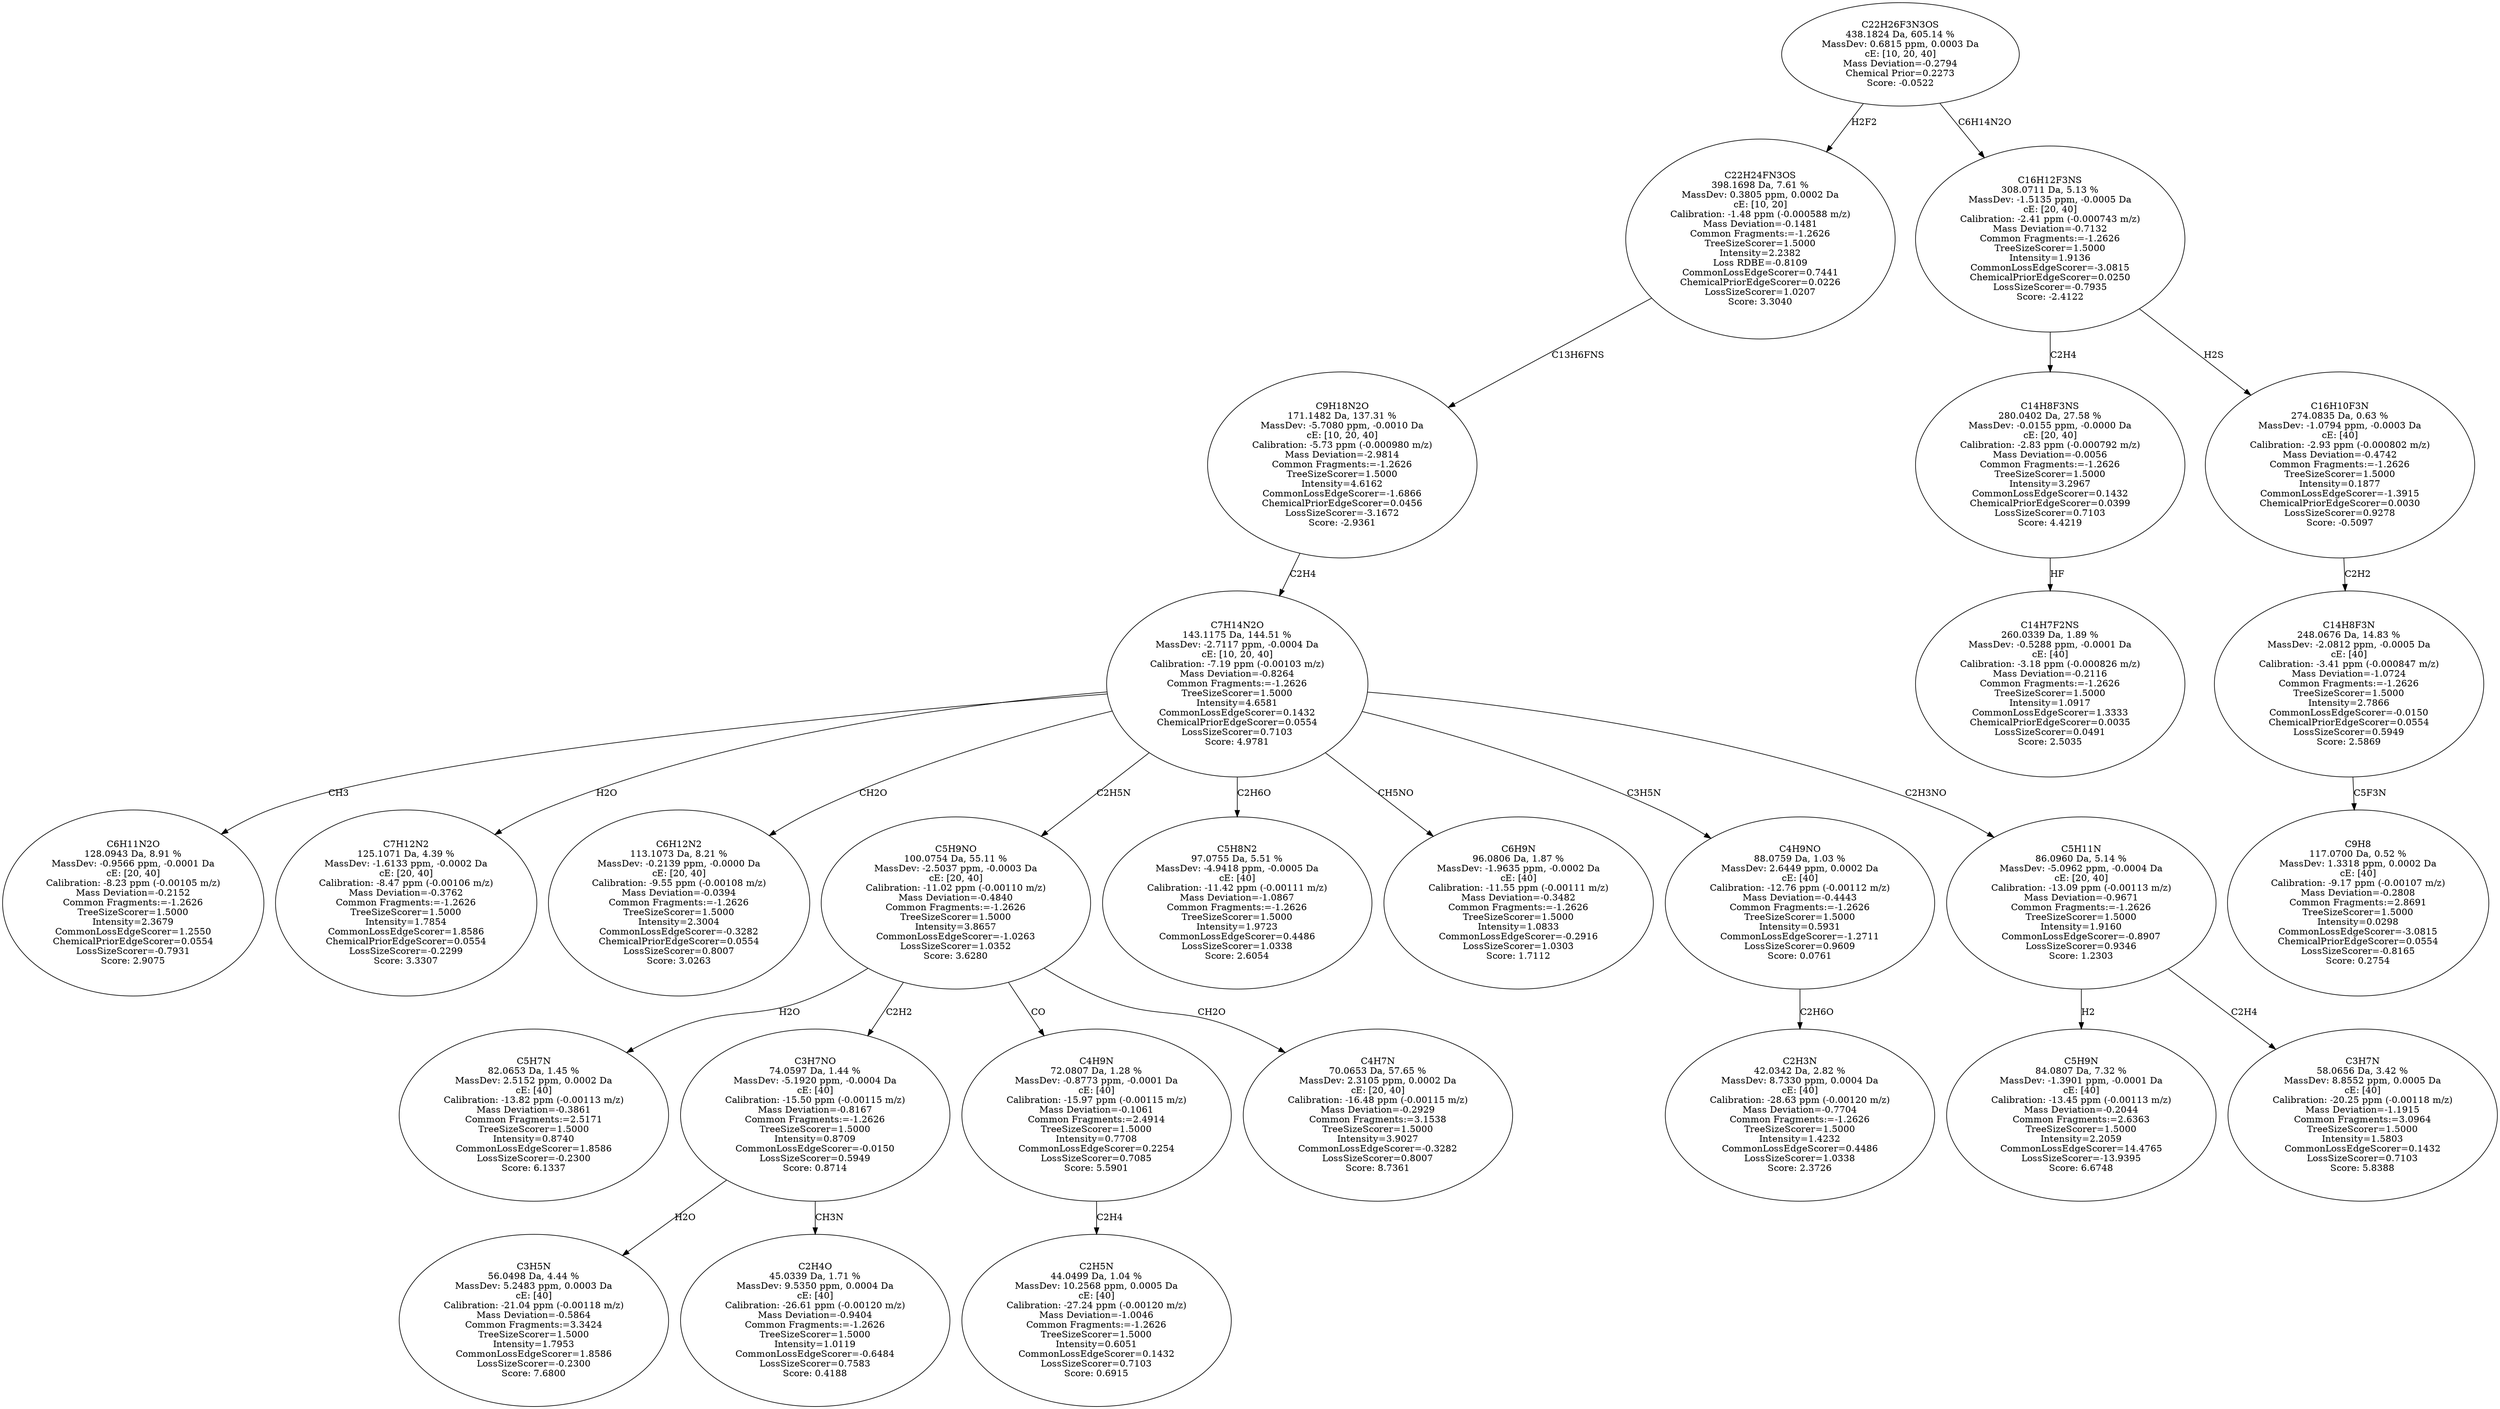 strict digraph {
v1 [label="C6H11N2O\n128.0943 Da, 8.91 %\nMassDev: -0.9566 ppm, -0.0001 Da\ncE: [20, 40]\nCalibration: -8.23 ppm (-0.00105 m/z)\nMass Deviation=-0.2152\nCommon Fragments:=-1.2626\nTreeSizeScorer=1.5000\nIntensity=2.3679\nCommonLossEdgeScorer=1.2550\nChemicalPriorEdgeScorer=0.0554\nLossSizeScorer=-0.7931\nScore: 2.9075"];
v2 [label="C7H12N2\n125.1071 Da, 4.39 %\nMassDev: -1.6133 ppm, -0.0002 Da\ncE: [20, 40]\nCalibration: -8.47 ppm (-0.00106 m/z)\nMass Deviation=-0.3762\nCommon Fragments:=-1.2626\nTreeSizeScorer=1.5000\nIntensity=1.7854\nCommonLossEdgeScorer=1.8586\nChemicalPriorEdgeScorer=0.0554\nLossSizeScorer=-0.2299\nScore: 3.3307"];
v3 [label="C6H12N2\n113.1073 Da, 8.21 %\nMassDev: -0.2139 ppm, -0.0000 Da\ncE: [20, 40]\nCalibration: -9.55 ppm (-0.00108 m/z)\nMass Deviation=-0.0394\nCommon Fragments:=-1.2626\nTreeSizeScorer=1.5000\nIntensity=2.3004\nCommonLossEdgeScorer=-0.3282\nChemicalPriorEdgeScorer=0.0554\nLossSizeScorer=0.8007\nScore: 3.0263"];
v4 [label="C5H7N\n82.0653 Da, 1.45 %\nMassDev: 2.5152 ppm, 0.0002 Da\ncE: [40]\nCalibration: -13.82 ppm (-0.00113 m/z)\nMass Deviation=-0.3861\nCommon Fragments:=2.5171\nTreeSizeScorer=1.5000\nIntensity=0.8740\nCommonLossEdgeScorer=1.8586\nLossSizeScorer=-0.2300\nScore: 6.1337"];
v5 [label="C3H5N\n56.0498 Da, 4.44 %\nMassDev: 5.2483 ppm, 0.0003 Da\ncE: [40]\nCalibration: -21.04 ppm (-0.00118 m/z)\nMass Deviation=-0.5864\nCommon Fragments:=3.3424\nTreeSizeScorer=1.5000\nIntensity=1.7953\nCommonLossEdgeScorer=1.8586\nLossSizeScorer=-0.2300\nScore: 7.6800"];
v6 [label="C2H4O\n45.0339 Da, 1.71 %\nMassDev: 9.5350 ppm, 0.0004 Da\ncE: [40]\nCalibration: -26.61 ppm (-0.00120 m/z)\nMass Deviation=-0.9404\nCommon Fragments:=-1.2626\nTreeSizeScorer=1.5000\nIntensity=1.0119\nCommonLossEdgeScorer=-0.6484\nLossSizeScorer=0.7583\nScore: 0.4188"];
v7 [label="C3H7NO\n74.0597 Da, 1.44 %\nMassDev: -5.1920 ppm, -0.0004 Da\ncE: [40]\nCalibration: -15.50 ppm (-0.00115 m/z)\nMass Deviation=-0.8167\nCommon Fragments:=-1.2626\nTreeSizeScorer=1.5000\nIntensity=0.8709\nCommonLossEdgeScorer=-0.0150\nLossSizeScorer=0.5949\nScore: 0.8714"];
v8 [label="C2H5N\n44.0499 Da, 1.04 %\nMassDev: 10.2568 ppm, 0.0005 Da\ncE: [40]\nCalibration: -27.24 ppm (-0.00120 m/z)\nMass Deviation=-1.0046\nCommon Fragments:=-1.2626\nTreeSizeScorer=1.5000\nIntensity=0.6051\nCommonLossEdgeScorer=0.1432\nLossSizeScorer=0.7103\nScore: 0.6915"];
v9 [label="C4H9N\n72.0807 Da, 1.28 %\nMassDev: -0.8773 ppm, -0.0001 Da\ncE: [40]\nCalibration: -15.97 ppm (-0.00115 m/z)\nMass Deviation=-0.1061\nCommon Fragments:=2.4914\nTreeSizeScorer=1.5000\nIntensity=0.7708\nCommonLossEdgeScorer=0.2254\nLossSizeScorer=0.7085\nScore: 5.5901"];
v10 [label="C4H7N\n70.0653 Da, 57.65 %\nMassDev: 2.3105 ppm, 0.0002 Da\ncE: [20, 40]\nCalibration: -16.48 ppm (-0.00115 m/z)\nMass Deviation=-0.2929\nCommon Fragments:=3.1538\nTreeSizeScorer=1.5000\nIntensity=3.9027\nCommonLossEdgeScorer=-0.3282\nLossSizeScorer=0.8007\nScore: 8.7361"];
v11 [label="C5H9NO\n100.0754 Da, 55.11 %\nMassDev: -2.5037 ppm, -0.0003 Da\ncE: [20, 40]\nCalibration: -11.02 ppm (-0.00110 m/z)\nMass Deviation=-0.4840\nCommon Fragments:=-1.2626\nTreeSizeScorer=1.5000\nIntensity=3.8657\nCommonLossEdgeScorer=-1.0263\nLossSizeScorer=1.0352\nScore: 3.6280"];
v12 [label="C5H8N2\n97.0755 Da, 5.51 %\nMassDev: -4.9418 ppm, -0.0005 Da\ncE: [40]\nCalibration: -11.42 ppm (-0.00111 m/z)\nMass Deviation=-1.0867\nCommon Fragments:=-1.2626\nTreeSizeScorer=1.5000\nIntensity=1.9723\nCommonLossEdgeScorer=0.4486\nLossSizeScorer=1.0338\nScore: 2.6054"];
v13 [label="C6H9N\n96.0806 Da, 1.87 %\nMassDev: -1.9635 ppm, -0.0002 Da\ncE: [40]\nCalibration: -11.55 ppm (-0.00111 m/z)\nMass Deviation=-0.3482\nCommon Fragments:=-1.2626\nTreeSizeScorer=1.5000\nIntensity=1.0833\nCommonLossEdgeScorer=-0.2916\nLossSizeScorer=1.0303\nScore: 1.7112"];
v14 [label="C2H3N\n42.0342 Da, 2.82 %\nMassDev: 8.7330 ppm, 0.0004 Da\ncE: [40]\nCalibration: -28.63 ppm (-0.00120 m/z)\nMass Deviation=-0.7704\nCommon Fragments:=-1.2626\nTreeSizeScorer=1.5000\nIntensity=1.4232\nCommonLossEdgeScorer=0.4486\nLossSizeScorer=1.0338\nScore: 2.3726"];
v15 [label="C4H9NO\n88.0759 Da, 1.03 %\nMassDev: 2.6449 ppm, 0.0002 Da\ncE: [40]\nCalibration: -12.76 ppm (-0.00112 m/z)\nMass Deviation=-0.4443\nCommon Fragments:=-1.2626\nTreeSizeScorer=1.5000\nIntensity=0.5931\nCommonLossEdgeScorer=-1.2711\nLossSizeScorer=0.9609\nScore: 0.0761"];
v16 [label="C5H9N\n84.0807 Da, 7.32 %\nMassDev: -1.3901 ppm, -0.0001 Da\ncE: [40]\nCalibration: -13.45 ppm (-0.00113 m/z)\nMass Deviation=-0.2044\nCommon Fragments:=2.6363\nTreeSizeScorer=1.5000\nIntensity=2.2059\nCommonLossEdgeScorer=14.4765\nLossSizeScorer=-13.9395\nScore: 6.6748"];
v17 [label="C3H7N\n58.0656 Da, 3.42 %\nMassDev: 8.8552 ppm, 0.0005 Da\ncE: [40]\nCalibration: -20.25 ppm (-0.00118 m/z)\nMass Deviation=-1.1915\nCommon Fragments:=3.0964\nTreeSizeScorer=1.5000\nIntensity=1.5803\nCommonLossEdgeScorer=0.1432\nLossSizeScorer=0.7103\nScore: 5.8388"];
v18 [label="C5H11N\n86.0960 Da, 5.14 %\nMassDev: -5.0962 ppm, -0.0004 Da\ncE: [20, 40]\nCalibration: -13.09 ppm (-0.00113 m/z)\nMass Deviation=-0.9671\nCommon Fragments:=-1.2626\nTreeSizeScorer=1.5000\nIntensity=1.9160\nCommonLossEdgeScorer=-0.8907\nLossSizeScorer=0.9346\nScore: 1.2303"];
v19 [label="C7H14N2O\n143.1175 Da, 144.51 %\nMassDev: -2.7117 ppm, -0.0004 Da\ncE: [10, 20, 40]\nCalibration: -7.19 ppm (-0.00103 m/z)\nMass Deviation=-0.8264\nCommon Fragments:=-1.2626\nTreeSizeScorer=1.5000\nIntensity=4.6581\nCommonLossEdgeScorer=0.1432\nChemicalPriorEdgeScorer=0.0554\nLossSizeScorer=0.7103\nScore: 4.9781"];
v20 [label="C9H18N2O\n171.1482 Da, 137.31 %\nMassDev: -5.7080 ppm, -0.0010 Da\ncE: [10, 20, 40]\nCalibration: -5.73 ppm (-0.000980 m/z)\nMass Deviation=-2.9814\nCommon Fragments:=-1.2626\nTreeSizeScorer=1.5000\nIntensity=4.6162\nCommonLossEdgeScorer=-1.6866\nChemicalPriorEdgeScorer=0.0456\nLossSizeScorer=-3.1672\nScore: -2.9361"];
v21 [label="C22H24FN3OS\n398.1698 Da, 7.61 %\nMassDev: 0.3805 ppm, 0.0002 Da\ncE: [10, 20]\nCalibration: -1.48 ppm (-0.000588 m/z)\nMass Deviation=-0.1481\nCommon Fragments:=-1.2626\nTreeSizeScorer=1.5000\nIntensity=2.2382\nLoss RDBE=-0.8109\nCommonLossEdgeScorer=0.7441\nChemicalPriorEdgeScorer=0.0226\nLossSizeScorer=1.0207\nScore: 3.3040"];
v22 [label="C14H7F2NS\n260.0339 Da, 1.89 %\nMassDev: -0.5288 ppm, -0.0001 Da\ncE: [40]\nCalibration: -3.18 ppm (-0.000826 m/z)\nMass Deviation=-0.2116\nCommon Fragments:=-1.2626\nTreeSizeScorer=1.5000\nIntensity=1.0917\nCommonLossEdgeScorer=1.3333\nChemicalPriorEdgeScorer=0.0035\nLossSizeScorer=0.0491\nScore: 2.5035"];
v23 [label="C14H8F3NS\n280.0402 Da, 27.58 %\nMassDev: -0.0155 ppm, -0.0000 Da\ncE: [20, 40]\nCalibration: -2.83 ppm (-0.000792 m/z)\nMass Deviation=-0.0056\nCommon Fragments:=-1.2626\nTreeSizeScorer=1.5000\nIntensity=3.2967\nCommonLossEdgeScorer=0.1432\nChemicalPriorEdgeScorer=0.0399\nLossSizeScorer=0.7103\nScore: 4.4219"];
v24 [label="C9H8\n117.0700 Da, 0.52 %\nMassDev: 1.3318 ppm, 0.0002 Da\ncE: [40]\nCalibration: -9.17 ppm (-0.00107 m/z)\nMass Deviation=-0.2808\nCommon Fragments:=2.8691\nTreeSizeScorer=1.5000\nIntensity=0.0298\nCommonLossEdgeScorer=-3.0815\nChemicalPriorEdgeScorer=0.0554\nLossSizeScorer=-0.8165\nScore: 0.2754"];
v25 [label="C14H8F3N\n248.0676 Da, 14.83 %\nMassDev: -2.0812 ppm, -0.0005 Da\ncE: [40]\nCalibration: -3.41 ppm (-0.000847 m/z)\nMass Deviation=-1.0724\nCommon Fragments:=-1.2626\nTreeSizeScorer=1.5000\nIntensity=2.7866\nCommonLossEdgeScorer=-0.0150\nChemicalPriorEdgeScorer=0.0554\nLossSizeScorer=0.5949\nScore: 2.5869"];
v26 [label="C16H10F3N\n274.0835 Da, 0.63 %\nMassDev: -1.0794 ppm, -0.0003 Da\ncE: [40]\nCalibration: -2.93 ppm (-0.000802 m/z)\nMass Deviation=-0.4742\nCommon Fragments:=-1.2626\nTreeSizeScorer=1.5000\nIntensity=0.1877\nCommonLossEdgeScorer=-1.3915\nChemicalPriorEdgeScorer=0.0030\nLossSizeScorer=0.9278\nScore: -0.5097"];
v27 [label="C16H12F3NS\n308.0711 Da, 5.13 %\nMassDev: -1.5135 ppm, -0.0005 Da\ncE: [20, 40]\nCalibration: -2.41 ppm (-0.000743 m/z)\nMass Deviation=-0.7132\nCommon Fragments:=-1.2626\nTreeSizeScorer=1.5000\nIntensity=1.9136\nCommonLossEdgeScorer=-3.0815\nChemicalPriorEdgeScorer=0.0250\nLossSizeScorer=-0.7935\nScore: -2.4122"];
v28 [label="C22H26F3N3OS\n438.1824 Da, 605.14 %\nMassDev: 0.6815 ppm, 0.0003 Da\ncE: [10, 20, 40]\nMass Deviation=-0.2794\nChemical Prior=0.2273\nScore: -0.0522"];
v19 -> v1 [label="CH3"];
v19 -> v2 [label="H2O"];
v19 -> v3 [label="CH2O"];
v11 -> v4 [label="H2O"];
v7 -> v5 [label="H2O"];
v7 -> v6 [label="CH3N"];
v11 -> v7 [label="C2H2"];
v9 -> v8 [label="C2H4"];
v11 -> v9 [label="CO"];
v11 -> v10 [label="CH2O"];
v19 -> v11 [label="C2H5N"];
v19 -> v12 [label="C2H6O"];
v19 -> v13 [label="CH5NO"];
v15 -> v14 [label="C2H6O"];
v19 -> v15 [label="C3H5N"];
v18 -> v16 [label="H2"];
v18 -> v17 [label="C2H4"];
v19 -> v18 [label="C2H3NO"];
v20 -> v19 [label="C2H4"];
v21 -> v20 [label="C13H6FNS"];
v28 -> v21 [label="H2F2"];
v23 -> v22 [label="HF"];
v27 -> v23 [label="C2H4"];
v25 -> v24 [label="C5F3N"];
v26 -> v25 [label="C2H2"];
v27 -> v26 [label="H2S"];
v28 -> v27 [label="C6H14N2O"];
}